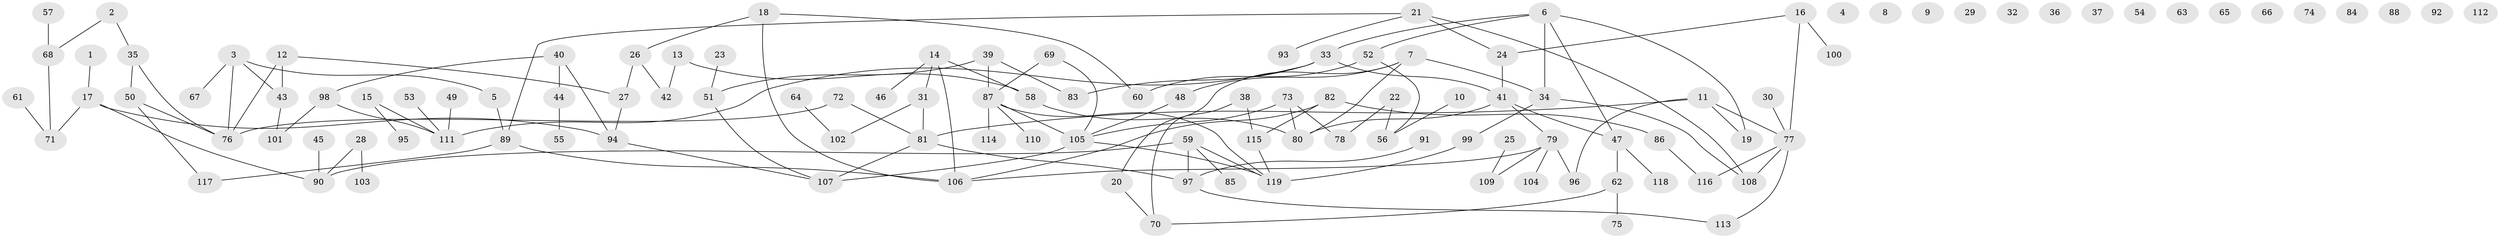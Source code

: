 // coarse degree distribution, {3: 0.29545454545454547, 1: 0.13636363636363635, 4: 0.22727272727272727, 8: 0.022727272727272728, 2: 0.13636363636363635, 5: 0.11363636363636363, 6: 0.06818181818181818}
// Generated by graph-tools (version 1.1) at 2025/35/03/04/25 23:35:53]
// undirected, 119 vertices, 137 edges
graph export_dot {
  node [color=gray90,style=filled];
  1;
  2;
  3;
  4;
  5;
  6;
  7;
  8;
  9;
  10;
  11;
  12;
  13;
  14;
  15;
  16;
  17;
  18;
  19;
  20;
  21;
  22;
  23;
  24;
  25;
  26;
  27;
  28;
  29;
  30;
  31;
  32;
  33;
  34;
  35;
  36;
  37;
  38;
  39;
  40;
  41;
  42;
  43;
  44;
  45;
  46;
  47;
  48;
  49;
  50;
  51;
  52;
  53;
  54;
  55;
  56;
  57;
  58;
  59;
  60;
  61;
  62;
  63;
  64;
  65;
  66;
  67;
  68;
  69;
  70;
  71;
  72;
  73;
  74;
  75;
  76;
  77;
  78;
  79;
  80;
  81;
  82;
  83;
  84;
  85;
  86;
  87;
  88;
  89;
  90;
  91;
  92;
  93;
  94;
  95;
  96;
  97;
  98;
  99;
  100;
  101;
  102;
  103;
  104;
  105;
  106;
  107;
  108;
  109;
  110;
  111;
  112;
  113;
  114;
  115;
  116;
  117;
  118;
  119;
  1 -- 17;
  2 -- 35;
  2 -- 68;
  3 -- 5;
  3 -- 43;
  3 -- 67;
  3 -- 76;
  5 -- 89;
  6 -- 19;
  6 -- 33;
  6 -- 34;
  6 -- 47;
  6 -- 52;
  7 -- 20;
  7 -- 34;
  7 -- 48;
  7 -- 80;
  10 -- 56;
  11 -- 19;
  11 -- 77;
  11 -- 81;
  11 -- 96;
  12 -- 27;
  12 -- 43;
  12 -- 76;
  13 -- 42;
  13 -- 58;
  14 -- 31;
  14 -- 46;
  14 -- 58;
  14 -- 106;
  15 -- 95;
  15 -- 111;
  16 -- 24;
  16 -- 77;
  16 -- 100;
  17 -- 71;
  17 -- 90;
  17 -- 94;
  18 -- 26;
  18 -- 60;
  18 -- 106;
  20 -- 70;
  21 -- 24;
  21 -- 89;
  21 -- 93;
  21 -- 108;
  22 -- 56;
  22 -- 78;
  23 -- 51;
  24 -- 41;
  25 -- 109;
  26 -- 27;
  26 -- 42;
  27 -- 94;
  28 -- 90;
  28 -- 103;
  30 -- 77;
  31 -- 81;
  31 -- 102;
  33 -- 41;
  33 -- 83;
  33 -- 111;
  34 -- 99;
  34 -- 108;
  35 -- 50;
  35 -- 76;
  38 -- 70;
  38 -- 115;
  39 -- 51;
  39 -- 83;
  39 -- 87;
  40 -- 44;
  40 -- 94;
  40 -- 98;
  41 -- 47;
  41 -- 79;
  41 -- 80;
  43 -- 101;
  44 -- 55;
  45 -- 90;
  47 -- 62;
  47 -- 118;
  48 -- 105;
  49 -- 111;
  50 -- 76;
  50 -- 117;
  51 -- 107;
  52 -- 56;
  52 -- 60;
  53 -- 111;
  57 -- 68;
  58 -- 80;
  59 -- 85;
  59 -- 90;
  59 -- 97;
  59 -- 119;
  61 -- 71;
  62 -- 70;
  62 -- 75;
  64 -- 102;
  68 -- 71;
  69 -- 87;
  69 -- 105;
  72 -- 76;
  72 -- 81;
  73 -- 78;
  73 -- 80;
  73 -- 105;
  77 -- 108;
  77 -- 113;
  77 -- 116;
  79 -- 96;
  79 -- 104;
  79 -- 106;
  79 -- 109;
  81 -- 97;
  81 -- 107;
  82 -- 86;
  82 -- 106;
  82 -- 115;
  86 -- 116;
  87 -- 105;
  87 -- 110;
  87 -- 114;
  87 -- 119;
  89 -- 106;
  89 -- 117;
  91 -- 97;
  94 -- 107;
  97 -- 113;
  98 -- 101;
  98 -- 111;
  99 -- 119;
  105 -- 107;
  105 -- 119;
  115 -- 119;
}
